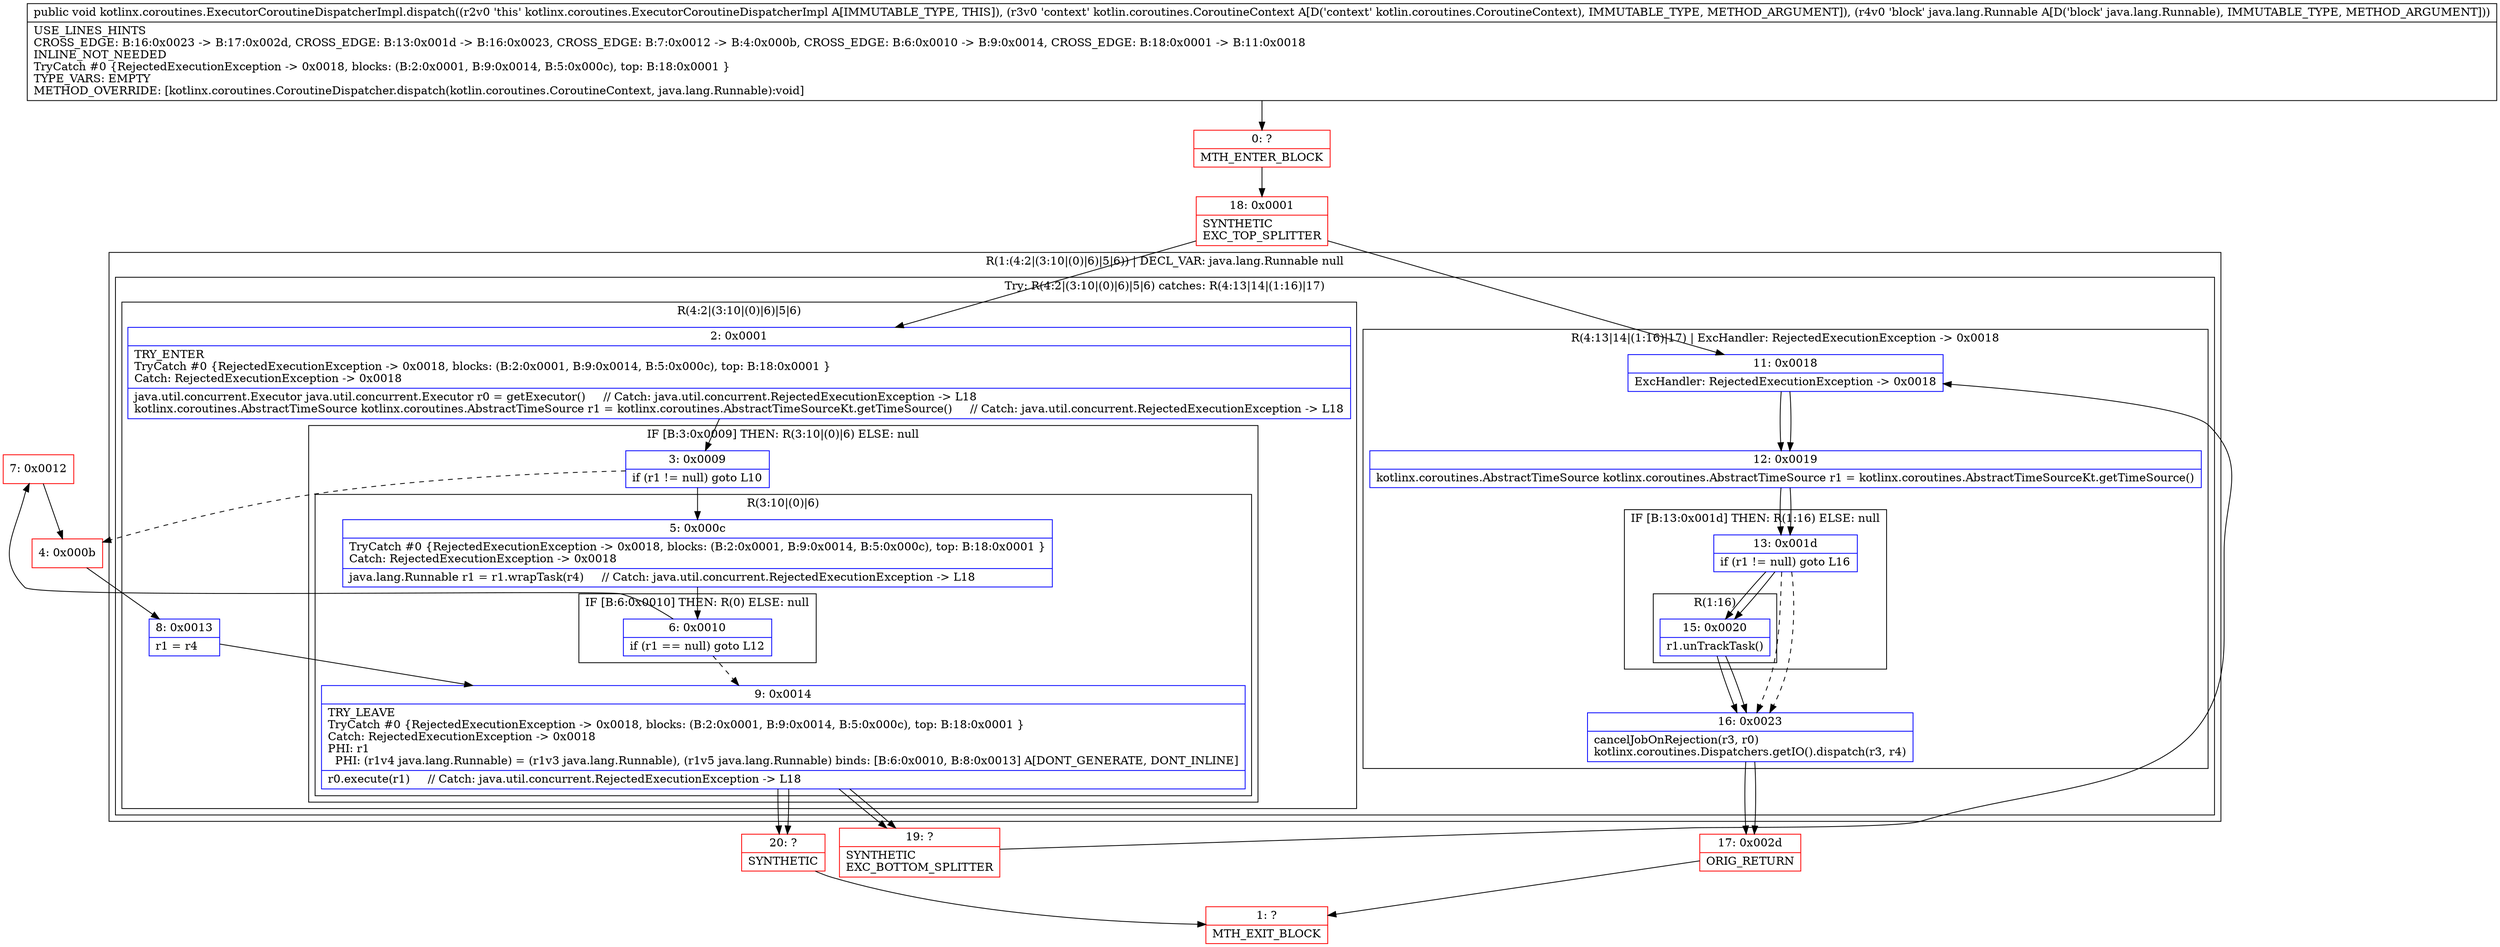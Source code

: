 digraph "CFG forkotlinx.coroutines.ExecutorCoroutineDispatcherImpl.dispatch(Lkotlin\/coroutines\/CoroutineContext;Ljava\/lang\/Runnable;)V" {
subgraph cluster_Region_1549540201 {
label = "R(1:(4:2|(3:10|(0)|6)|5|6)) | DECL_VAR: java.lang.Runnable null\l";
node [shape=record,color=blue];
subgraph cluster_TryCatchRegion_1116482609 {
label = "Try: R(4:2|(3:10|(0)|6)|5|6) catches: R(4:13|14|(1:16)|17)";
node [shape=record,color=blue];
subgraph cluster_Region_1439531055 {
label = "R(4:2|(3:10|(0)|6)|5|6)";
node [shape=record,color=blue];
Node_2 [shape=record,label="{2\:\ 0x0001|TRY_ENTER\lTryCatch #0 \{RejectedExecutionException \-\> 0x0018, blocks: (B:2:0x0001, B:9:0x0014, B:5:0x000c), top: B:18:0x0001 \}\lCatch: RejectedExecutionException \-\> 0x0018\l|java.util.concurrent.Executor java.util.concurrent.Executor r0 = getExecutor()     \/\/ Catch: java.util.concurrent.RejectedExecutionException \-\> L18\lkotlinx.coroutines.AbstractTimeSource kotlinx.coroutines.AbstractTimeSource r1 = kotlinx.coroutines.AbstractTimeSourceKt.getTimeSource()     \/\/ Catch: java.util.concurrent.RejectedExecutionException \-\> L18\l}"];
subgraph cluster_IfRegion_1549280072 {
label = "IF [B:3:0x0009] THEN: R(3:10|(0)|6) ELSE: null";
node [shape=record,color=blue];
Node_3 [shape=record,label="{3\:\ 0x0009|if (r1 != null) goto L10\l}"];
subgraph cluster_Region_1974325103 {
label = "R(3:10|(0)|6)";
node [shape=record,color=blue];
Node_5 [shape=record,label="{5\:\ 0x000c|TryCatch #0 \{RejectedExecutionException \-\> 0x0018, blocks: (B:2:0x0001, B:9:0x0014, B:5:0x000c), top: B:18:0x0001 \}\lCatch: RejectedExecutionException \-\> 0x0018\l|java.lang.Runnable r1 = r1.wrapTask(r4)     \/\/ Catch: java.util.concurrent.RejectedExecutionException \-\> L18\l}"];
subgraph cluster_IfRegion_1117831692 {
label = "IF [B:6:0x0010] THEN: R(0) ELSE: null";
node [shape=record,color=blue];
Node_6 [shape=record,label="{6\:\ 0x0010|if (r1 == null) goto L12\l}"];
subgraph cluster_Region_1085228073 {
label = "R(0)";
node [shape=record,color=blue];
}
}
Node_9 [shape=record,label="{9\:\ 0x0014|TRY_LEAVE\lTryCatch #0 \{RejectedExecutionException \-\> 0x0018, blocks: (B:2:0x0001, B:9:0x0014, B:5:0x000c), top: B:18:0x0001 \}\lCatch: RejectedExecutionException \-\> 0x0018\lPHI: r1 \l  PHI: (r1v4 java.lang.Runnable) = (r1v3 java.lang.Runnable), (r1v5 java.lang.Runnable) binds: [B:6:0x0010, B:8:0x0013] A[DONT_GENERATE, DONT_INLINE]\l|r0.execute(r1)     \/\/ Catch: java.util.concurrent.RejectedExecutionException \-\> L18\l}"];
}
}
Node_8 [shape=record,label="{8\:\ 0x0013|r1 = r4\l}"];
Node_9 [shape=record,label="{9\:\ 0x0014|TRY_LEAVE\lTryCatch #0 \{RejectedExecutionException \-\> 0x0018, blocks: (B:2:0x0001, B:9:0x0014, B:5:0x000c), top: B:18:0x0001 \}\lCatch: RejectedExecutionException \-\> 0x0018\lPHI: r1 \l  PHI: (r1v4 java.lang.Runnable) = (r1v3 java.lang.Runnable), (r1v5 java.lang.Runnable) binds: [B:6:0x0010, B:8:0x0013] A[DONT_GENERATE, DONT_INLINE]\l|r0.execute(r1)     \/\/ Catch: java.util.concurrent.RejectedExecutionException \-\> L18\l}"];
}
subgraph cluster_Region_2079024508 {
label = "R(4:13|14|(1:16)|17) | ExcHandler: RejectedExecutionException \-\> 0x0018\l";
node [shape=record,color=blue];
Node_11 [shape=record,label="{11\:\ 0x0018|ExcHandler: RejectedExecutionException \-\> 0x0018\l}"];
Node_12 [shape=record,label="{12\:\ 0x0019|kotlinx.coroutines.AbstractTimeSource kotlinx.coroutines.AbstractTimeSource r1 = kotlinx.coroutines.AbstractTimeSourceKt.getTimeSource()\l}"];
subgraph cluster_IfRegion_1127042620 {
label = "IF [B:13:0x001d] THEN: R(1:16) ELSE: null";
node [shape=record,color=blue];
Node_13 [shape=record,label="{13\:\ 0x001d|if (r1 != null) goto L16\l}"];
subgraph cluster_Region_477417254 {
label = "R(1:16)";
node [shape=record,color=blue];
Node_15 [shape=record,label="{15\:\ 0x0020|r1.unTrackTask()\l}"];
}
}
Node_16 [shape=record,label="{16\:\ 0x0023|cancelJobOnRejection(r3, r0)\lkotlinx.coroutines.Dispatchers.getIO().dispatch(r3, r4)\l}"];
}
}
}
subgraph cluster_Region_2079024508 {
label = "R(4:13|14|(1:16)|17) | ExcHandler: RejectedExecutionException \-\> 0x0018\l";
node [shape=record,color=blue];
Node_11 [shape=record,label="{11\:\ 0x0018|ExcHandler: RejectedExecutionException \-\> 0x0018\l}"];
Node_12 [shape=record,label="{12\:\ 0x0019|kotlinx.coroutines.AbstractTimeSource kotlinx.coroutines.AbstractTimeSource r1 = kotlinx.coroutines.AbstractTimeSourceKt.getTimeSource()\l}"];
subgraph cluster_IfRegion_1127042620 {
label = "IF [B:13:0x001d] THEN: R(1:16) ELSE: null";
node [shape=record,color=blue];
Node_13 [shape=record,label="{13\:\ 0x001d|if (r1 != null) goto L16\l}"];
subgraph cluster_Region_477417254 {
label = "R(1:16)";
node [shape=record,color=blue];
Node_15 [shape=record,label="{15\:\ 0x0020|r1.unTrackTask()\l}"];
}
}
Node_16 [shape=record,label="{16\:\ 0x0023|cancelJobOnRejection(r3, r0)\lkotlinx.coroutines.Dispatchers.getIO().dispatch(r3, r4)\l}"];
}
Node_0 [shape=record,color=red,label="{0\:\ ?|MTH_ENTER_BLOCK\l}"];
Node_18 [shape=record,color=red,label="{18\:\ 0x0001|SYNTHETIC\lEXC_TOP_SPLITTER\l}"];
Node_4 [shape=record,color=red,label="{4\:\ 0x000b}"];
Node_19 [shape=record,color=red,label="{19\:\ ?|SYNTHETIC\lEXC_BOTTOM_SPLITTER\l}"];
Node_20 [shape=record,color=red,label="{20\:\ ?|SYNTHETIC\l}"];
Node_1 [shape=record,color=red,label="{1\:\ ?|MTH_EXIT_BLOCK\l}"];
Node_7 [shape=record,color=red,label="{7\:\ 0x0012}"];
Node_17 [shape=record,color=red,label="{17\:\ 0x002d|ORIG_RETURN\l}"];
MethodNode[shape=record,label="{public void kotlinx.coroutines.ExecutorCoroutineDispatcherImpl.dispatch((r2v0 'this' kotlinx.coroutines.ExecutorCoroutineDispatcherImpl A[IMMUTABLE_TYPE, THIS]), (r3v0 'context' kotlin.coroutines.CoroutineContext A[D('context' kotlin.coroutines.CoroutineContext), IMMUTABLE_TYPE, METHOD_ARGUMENT]), (r4v0 'block' java.lang.Runnable A[D('block' java.lang.Runnable), IMMUTABLE_TYPE, METHOD_ARGUMENT]))  | USE_LINES_HINTS\lCROSS_EDGE: B:16:0x0023 \-\> B:17:0x002d, CROSS_EDGE: B:13:0x001d \-\> B:16:0x0023, CROSS_EDGE: B:7:0x0012 \-\> B:4:0x000b, CROSS_EDGE: B:6:0x0010 \-\> B:9:0x0014, CROSS_EDGE: B:18:0x0001 \-\> B:11:0x0018\lINLINE_NOT_NEEDED\lTryCatch #0 \{RejectedExecutionException \-\> 0x0018, blocks: (B:2:0x0001, B:9:0x0014, B:5:0x000c), top: B:18:0x0001 \}\lTYPE_VARS: EMPTY\lMETHOD_OVERRIDE: [kotlinx.coroutines.CoroutineDispatcher.dispatch(kotlin.coroutines.CoroutineContext, java.lang.Runnable):void]\l}"];
MethodNode -> Node_0;Node_2 -> Node_3;
Node_3 -> Node_4[style=dashed];
Node_3 -> Node_5;
Node_5 -> Node_6;
Node_6 -> Node_7;
Node_6 -> Node_9[style=dashed];
Node_9 -> Node_19;
Node_9 -> Node_20;
Node_8 -> Node_9;
Node_9 -> Node_19;
Node_9 -> Node_20;
Node_11 -> Node_12;
Node_12 -> Node_13;
Node_13 -> Node_15;
Node_13 -> Node_16[style=dashed];
Node_15 -> Node_16;
Node_16 -> Node_17;
Node_11 -> Node_12;
Node_12 -> Node_13;
Node_13 -> Node_15;
Node_13 -> Node_16[style=dashed];
Node_15 -> Node_16;
Node_16 -> Node_17;
Node_0 -> Node_18;
Node_18 -> Node_2;
Node_18 -> Node_11;
Node_4 -> Node_8;
Node_19 -> Node_11;
Node_20 -> Node_1;
Node_7 -> Node_4;
Node_17 -> Node_1;
}

